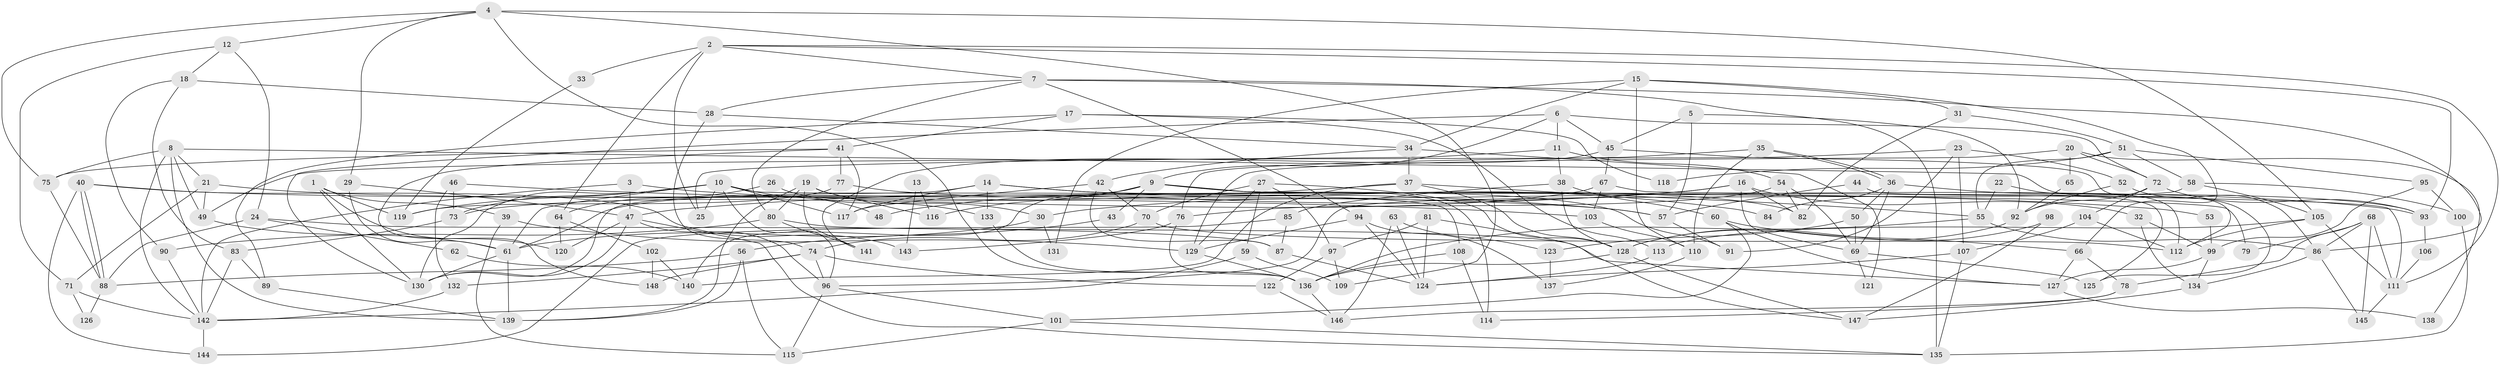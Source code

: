 // coarse degree distribution, {8: 0.05825242718446602, 6: 0.17475728155339806, 3: 0.22330097087378642, 5: 0.0970873786407767, 13: 0.009708737864077669, 4: 0.1553398058252427, 7: 0.07766990291262135, 10: 0.009708737864077669, 2: 0.1553398058252427, 9: 0.02912621359223301, 11: 0.009708737864077669}
// Generated by graph-tools (version 1.1) at 2025/52/02/27/25 19:52:09]
// undirected, 148 vertices, 296 edges
graph export_dot {
graph [start="1"]
  node [color=gray90,style=filled];
  1;
  2;
  3;
  4;
  5;
  6;
  7;
  8;
  9;
  10;
  11;
  12;
  13;
  14;
  15;
  16;
  17;
  18;
  19;
  20;
  21;
  22;
  23;
  24;
  25;
  26;
  27;
  28;
  29;
  30;
  31;
  32;
  33;
  34;
  35;
  36;
  37;
  38;
  39;
  40;
  41;
  42;
  43;
  44;
  45;
  46;
  47;
  48;
  49;
  50;
  51;
  52;
  53;
  54;
  55;
  56;
  57;
  58;
  59;
  60;
  61;
  62;
  63;
  64;
  65;
  66;
  67;
  68;
  69;
  70;
  71;
  72;
  73;
  74;
  75;
  76;
  77;
  78;
  79;
  80;
  81;
  82;
  83;
  84;
  85;
  86;
  87;
  88;
  89;
  90;
  91;
  92;
  93;
  94;
  95;
  96;
  97;
  98;
  99;
  100;
  101;
  102;
  103;
  104;
  105;
  106;
  107;
  108;
  109;
  110;
  111;
  112;
  113;
  114;
  115;
  116;
  117;
  118;
  119;
  120;
  121;
  122;
  123;
  124;
  125;
  126;
  127;
  128;
  129;
  130;
  131;
  132;
  133;
  134;
  135;
  136;
  137;
  138;
  139;
  140;
  141;
  142;
  143;
  144;
  145;
  146;
  147;
  148;
  1 -- 130;
  1 -- 119;
  1 -- 39;
  1 -- 120;
  2 -- 111;
  2 -- 64;
  2 -- 7;
  2 -- 25;
  2 -- 33;
  2 -- 93;
  3 -- 142;
  3 -- 47;
  3 -- 57;
  4 -- 29;
  4 -- 109;
  4 -- 12;
  4 -- 75;
  4 -- 105;
  4 -- 136;
  5 -- 57;
  5 -- 45;
  5 -- 92;
  6 -- 130;
  6 -- 72;
  6 -- 9;
  6 -- 11;
  6 -- 45;
  7 -- 86;
  7 -- 28;
  7 -- 80;
  7 -- 94;
  7 -- 135;
  8 -- 139;
  8 -- 142;
  8 -- 21;
  8 -- 49;
  8 -- 75;
  8 -- 125;
  9 -- 114;
  9 -- 43;
  9 -- 61;
  9 -- 79;
  9 -- 82;
  9 -- 116;
  9 -- 140;
  10 -- 25;
  10 -- 130;
  10 -- 48;
  10 -- 61;
  10 -- 73;
  10 -- 96;
  10 -- 108;
  10 -- 117;
  10 -- 119;
  11 -- 38;
  11 -- 25;
  11 -- 54;
  12 -- 18;
  12 -- 24;
  12 -- 71;
  13 -- 116;
  13 -- 143;
  14 -- 91;
  14 -- 130;
  14 -- 84;
  14 -- 117;
  14 -- 133;
  15 -- 31;
  15 -- 110;
  15 -- 34;
  15 -- 66;
  15 -- 131;
  16 -- 47;
  16 -- 30;
  16 -- 32;
  16 -- 69;
  16 -- 82;
  17 -- 41;
  17 -- 113;
  17 -- 89;
  17 -- 118;
  18 -- 83;
  18 -- 28;
  18 -- 90;
  19 -- 139;
  19 -- 141;
  19 -- 30;
  19 -- 80;
  19 -- 116;
  20 -- 129;
  20 -- 72;
  20 -- 65;
  20 -- 138;
  21 -- 49;
  21 -- 57;
  21 -- 71;
  22 -- 55;
  22 -- 112;
  23 -- 49;
  23 -- 107;
  23 -- 52;
  23 -- 91;
  24 -- 88;
  24 -- 62;
  24 -- 87;
  26 -- 133;
  26 -- 64;
  27 -- 70;
  27 -- 128;
  27 -- 59;
  27 -- 97;
  27 -- 129;
  28 -- 34;
  28 -- 74;
  29 -- 47;
  29 -- 61;
  30 -- 61;
  30 -- 131;
  31 -- 51;
  31 -- 82;
  32 -- 134;
  32 -- 99;
  33 -- 119;
  34 -- 42;
  34 -- 37;
  34 -- 121;
  35 -- 36;
  35 -- 36;
  35 -- 76;
  35 -- 110;
  36 -- 69;
  36 -- 50;
  36 -- 84;
  36 -- 93;
  37 -- 128;
  37 -- 48;
  37 -- 55;
  37 -- 140;
  38 -- 128;
  38 -- 60;
  38 -- 85;
  39 -- 129;
  39 -- 115;
  40 -- 88;
  40 -- 88;
  40 -- 144;
  40 -- 53;
  40 -- 143;
  41 -- 117;
  41 -- 75;
  41 -- 77;
  41 -- 148;
  42 -- 117;
  42 -- 87;
  42 -- 70;
  43 -- 56;
  44 -- 125;
  44 -- 57;
  45 -- 67;
  45 -- 112;
  45 -- 141;
  46 -- 73;
  46 -- 132;
  46 -- 103;
  47 -- 135;
  47 -- 96;
  47 -- 120;
  47 -- 130;
  49 -- 61;
  50 -- 69;
  50 -- 123;
  51 -- 58;
  51 -- 55;
  51 -- 95;
  51 -- 118;
  52 -- 86;
  52 -- 92;
  53 -- 99;
  54 -- 82;
  54 -- 69;
  54 -- 76;
  55 -- 136;
  55 -- 86;
  56 -- 115;
  56 -- 88;
  56 -- 139;
  57 -- 91;
  58 -- 96;
  58 -- 105;
  58 -- 100;
  59 -- 142;
  59 -- 109;
  60 -- 101;
  60 -- 66;
  60 -- 127;
  61 -- 130;
  61 -- 139;
  62 -- 140;
  63 -- 123;
  63 -- 124;
  63 -- 146;
  64 -- 120;
  64 -- 102;
  65 -- 92;
  66 -- 127;
  66 -- 78;
  67 -- 73;
  67 -- 111;
  67 -- 103;
  68 -- 145;
  68 -- 78;
  68 -- 79;
  68 -- 86;
  68 -- 111;
  69 -- 121;
  69 -- 125;
  70 -- 74;
  70 -- 112;
  71 -- 126;
  71 -- 142;
  72 -- 93;
  72 -- 92;
  72 -- 104;
  73 -- 83;
  74 -- 96;
  74 -- 122;
  74 -- 132;
  74 -- 148;
  75 -- 88;
  76 -- 136;
  76 -- 143;
  77 -- 93;
  77 -- 119;
  78 -- 146;
  78 -- 114;
  80 -- 90;
  80 -- 127;
  80 -- 141;
  81 -- 147;
  81 -- 124;
  81 -- 97;
  83 -- 89;
  83 -- 142;
  85 -- 87;
  85 -- 144;
  86 -- 134;
  86 -- 145;
  87 -- 124;
  88 -- 126;
  89 -- 139;
  90 -- 142;
  92 -- 128;
  93 -- 106;
  94 -- 129;
  94 -- 124;
  94 -- 137;
  95 -- 99;
  95 -- 100;
  96 -- 101;
  96 -- 115;
  97 -- 109;
  97 -- 122;
  98 -- 147;
  98 -- 128;
  99 -- 127;
  99 -- 134;
  100 -- 135;
  101 -- 115;
  101 -- 135;
  102 -- 140;
  102 -- 148;
  103 -- 110;
  104 -- 112;
  104 -- 107;
  105 -- 112;
  105 -- 111;
  105 -- 113;
  106 -- 111;
  107 -- 135;
  107 -- 124;
  108 -- 136;
  108 -- 114;
  110 -- 137;
  111 -- 145;
  113 -- 124;
  122 -- 146;
  123 -- 137;
  127 -- 138;
  128 -- 136;
  128 -- 147;
  129 -- 136;
  132 -- 142;
  133 -- 136;
  134 -- 147;
  136 -- 146;
  142 -- 144;
}
